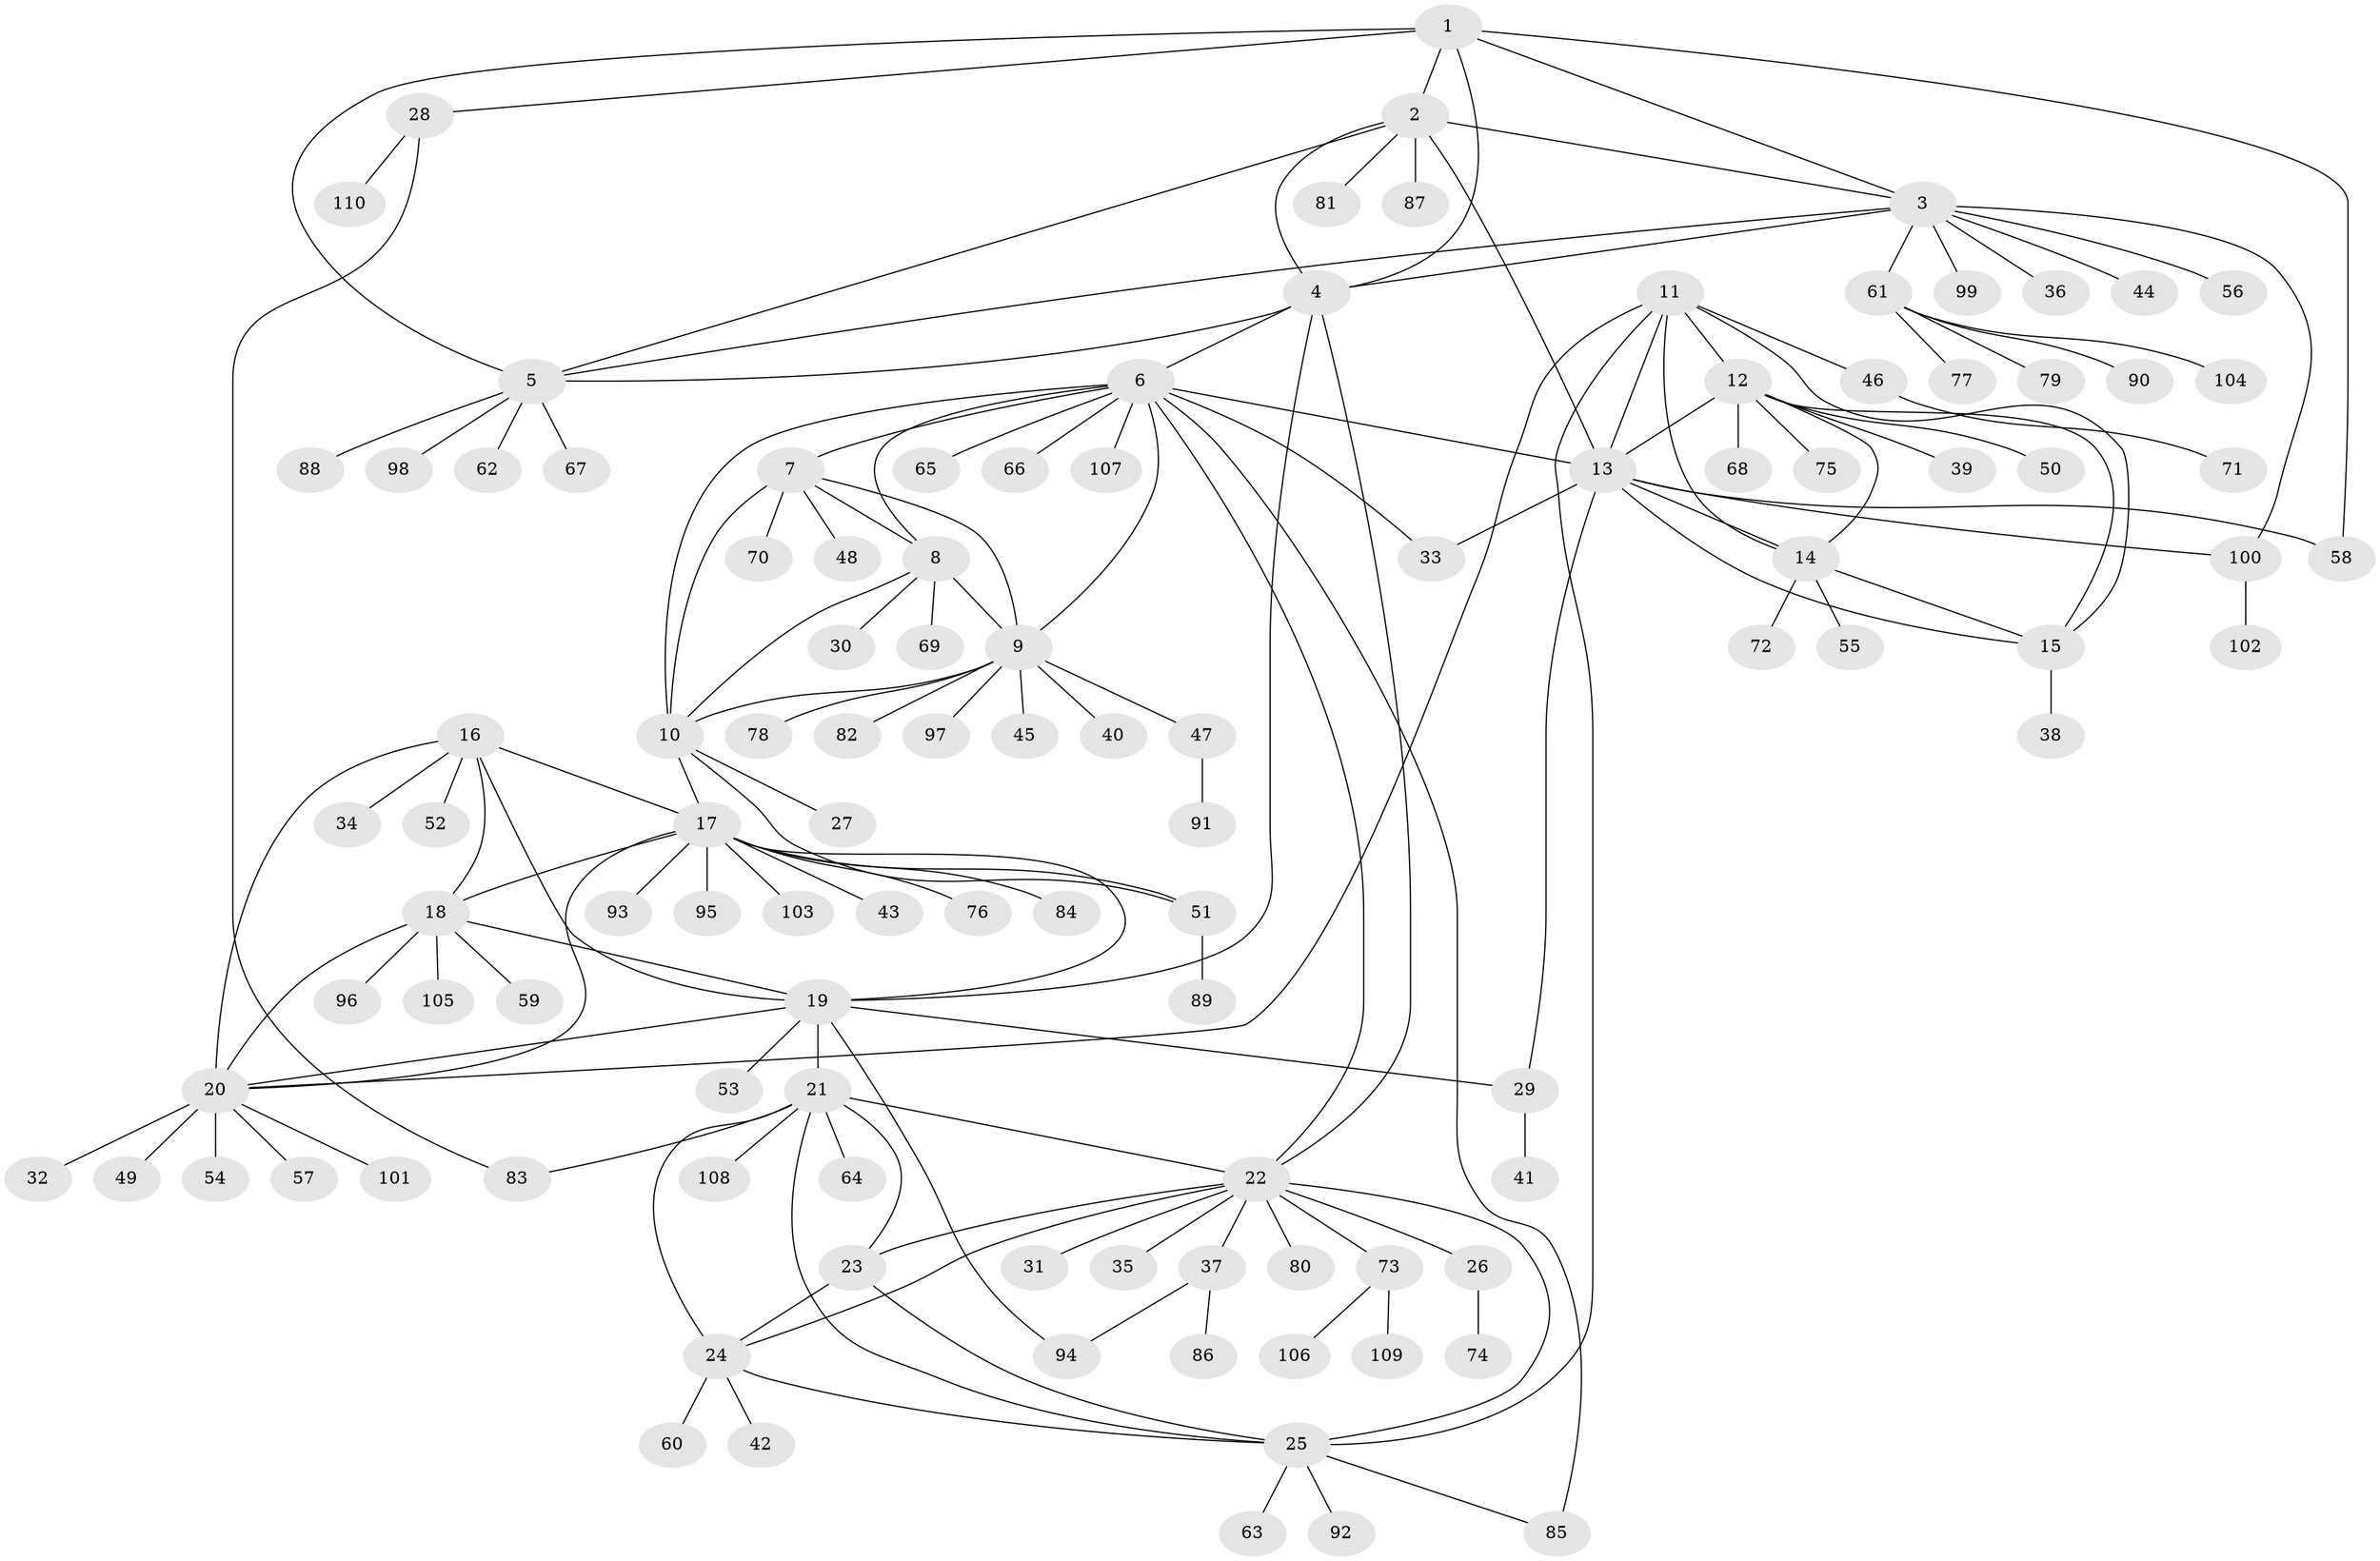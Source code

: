// coarse degree distribution, {7: 0.023255813953488372, 12: 0.023255813953488372, 5: 0.03488372093023256, 10: 0.03488372093023256, 4: 0.023255813953488372, 8: 0.011627906976744186, 11: 0.011627906976744186, 9: 0.023255813953488372, 3: 0.023255813953488372, 6: 0.011627906976744186, 14: 0.011627906976744186, 1: 0.6744186046511628, 2: 0.09302325581395349}
// Generated by graph-tools (version 1.1) at 2025/42/03/06/25 10:42:09]
// undirected, 110 vertices, 153 edges
graph export_dot {
graph [start="1"]
  node [color=gray90,style=filled];
  1;
  2;
  3;
  4;
  5;
  6;
  7;
  8;
  9;
  10;
  11;
  12;
  13;
  14;
  15;
  16;
  17;
  18;
  19;
  20;
  21;
  22;
  23;
  24;
  25;
  26;
  27;
  28;
  29;
  30;
  31;
  32;
  33;
  34;
  35;
  36;
  37;
  38;
  39;
  40;
  41;
  42;
  43;
  44;
  45;
  46;
  47;
  48;
  49;
  50;
  51;
  52;
  53;
  54;
  55;
  56;
  57;
  58;
  59;
  60;
  61;
  62;
  63;
  64;
  65;
  66;
  67;
  68;
  69;
  70;
  71;
  72;
  73;
  74;
  75;
  76;
  77;
  78;
  79;
  80;
  81;
  82;
  83;
  84;
  85;
  86;
  87;
  88;
  89;
  90;
  91;
  92;
  93;
  94;
  95;
  96;
  97;
  98;
  99;
  100;
  101;
  102;
  103;
  104;
  105;
  106;
  107;
  108;
  109;
  110;
  1 -- 2;
  1 -- 3;
  1 -- 4;
  1 -- 5;
  1 -- 28;
  1 -- 58;
  2 -- 3;
  2 -- 4;
  2 -- 5;
  2 -- 13;
  2 -- 81;
  2 -- 87;
  3 -- 4;
  3 -- 5;
  3 -- 36;
  3 -- 44;
  3 -- 56;
  3 -- 61;
  3 -- 99;
  3 -- 100;
  4 -- 5;
  4 -- 6;
  4 -- 19;
  4 -- 22;
  5 -- 62;
  5 -- 67;
  5 -- 88;
  5 -- 98;
  6 -- 7;
  6 -- 8;
  6 -- 9;
  6 -- 10;
  6 -- 13;
  6 -- 22;
  6 -- 33;
  6 -- 65;
  6 -- 66;
  6 -- 85;
  6 -- 107;
  7 -- 8;
  7 -- 9;
  7 -- 10;
  7 -- 48;
  7 -- 70;
  8 -- 9;
  8 -- 10;
  8 -- 30;
  8 -- 69;
  9 -- 10;
  9 -- 40;
  9 -- 45;
  9 -- 47;
  9 -- 78;
  9 -- 82;
  9 -- 97;
  10 -- 17;
  10 -- 27;
  10 -- 51;
  11 -- 12;
  11 -- 13;
  11 -- 14;
  11 -- 15;
  11 -- 20;
  11 -- 25;
  11 -- 46;
  12 -- 13;
  12 -- 14;
  12 -- 15;
  12 -- 39;
  12 -- 50;
  12 -- 68;
  12 -- 75;
  13 -- 14;
  13 -- 15;
  13 -- 29;
  13 -- 33;
  13 -- 58;
  13 -- 100;
  14 -- 15;
  14 -- 55;
  14 -- 72;
  15 -- 38;
  16 -- 17;
  16 -- 18;
  16 -- 19;
  16 -- 20;
  16 -- 34;
  16 -- 52;
  17 -- 18;
  17 -- 19;
  17 -- 20;
  17 -- 43;
  17 -- 51;
  17 -- 76;
  17 -- 84;
  17 -- 93;
  17 -- 95;
  17 -- 103;
  18 -- 19;
  18 -- 20;
  18 -- 59;
  18 -- 96;
  18 -- 105;
  19 -- 20;
  19 -- 21;
  19 -- 29;
  19 -- 53;
  19 -- 94;
  20 -- 32;
  20 -- 49;
  20 -- 54;
  20 -- 57;
  20 -- 101;
  21 -- 22;
  21 -- 23;
  21 -- 24;
  21 -- 25;
  21 -- 64;
  21 -- 83;
  21 -- 108;
  22 -- 23;
  22 -- 24;
  22 -- 25;
  22 -- 26;
  22 -- 31;
  22 -- 35;
  22 -- 37;
  22 -- 73;
  22 -- 80;
  23 -- 24;
  23 -- 25;
  24 -- 25;
  24 -- 42;
  24 -- 60;
  25 -- 63;
  25 -- 85;
  25 -- 92;
  26 -- 74;
  28 -- 83;
  28 -- 110;
  29 -- 41;
  37 -- 86;
  37 -- 94;
  46 -- 71;
  47 -- 91;
  51 -- 89;
  61 -- 77;
  61 -- 79;
  61 -- 90;
  61 -- 104;
  73 -- 106;
  73 -- 109;
  100 -- 102;
}
